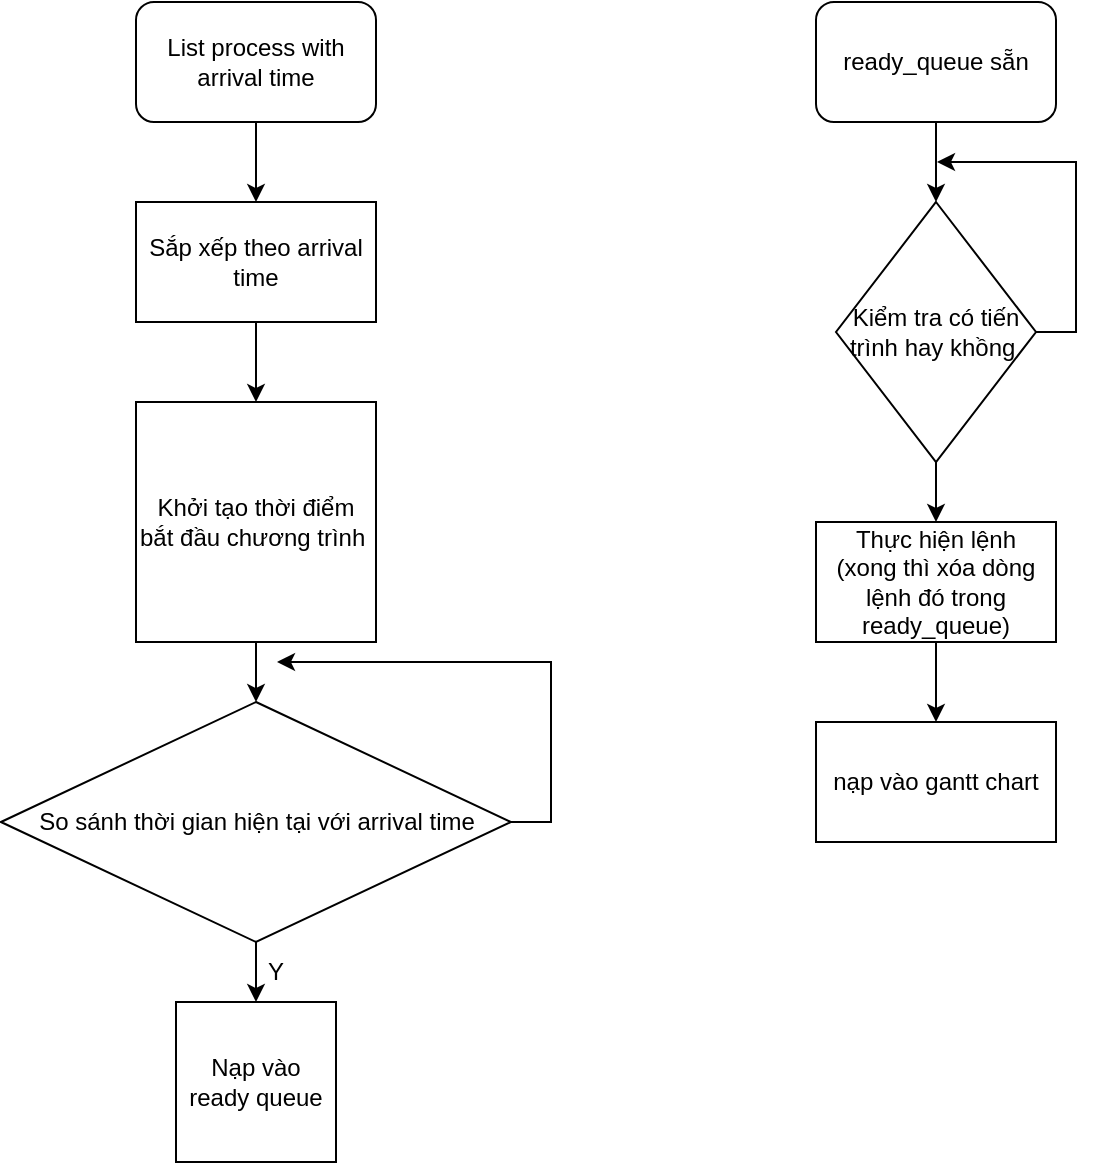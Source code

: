 <mxfile version="22.1.16" type="github">
  <diagram name="Page-1" id="xG1w_BEsiNUN7U1nyh4B">
    <mxGraphModel dx="1172" dy="674" grid="1" gridSize="10" guides="1" tooltips="1" connect="1" arrows="1" fold="1" page="1" pageScale="1" pageWidth="850" pageHeight="1100" math="0" shadow="0">
      <root>
        <mxCell id="0" />
        <mxCell id="1" parent="0" />
        <mxCell id="13hqANjlmZTeyRCX2zIn-5" style="edgeStyle=orthogonalEdgeStyle;rounded=0;orthogonalLoop=1;jettySize=auto;html=1;exitX=0.5;exitY=1;exitDx=0;exitDy=0;entryX=0.5;entryY=0;entryDx=0;entryDy=0;" edge="1" parent="1" source="13hqANjlmZTeyRCX2zIn-1" target="13hqANjlmZTeyRCX2zIn-4">
          <mxGeometry relative="1" as="geometry" />
        </mxCell>
        <mxCell id="13hqANjlmZTeyRCX2zIn-1" value="Sắp xếp theo arrival time" style="rounded=0;whiteSpace=wrap;html=1;" vertex="1" parent="1">
          <mxGeometry x="290" y="180" width="120" height="60" as="geometry" />
        </mxCell>
        <mxCell id="13hqANjlmZTeyRCX2zIn-3" style="edgeStyle=orthogonalEdgeStyle;rounded=0;orthogonalLoop=1;jettySize=auto;html=1;exitX=0.5;exitY=1;exitDx=0;exitDy=0;entryX=0.5;entryY=0;entryDx=0;entryDy=0;" edge="1" parent="1" source="13hqANjlmZTeyRCX2zIn-2" target="13hqANjlmZTeyRCX2zIn-1">
          <mxGeometry relative="1" as="geometry" />
        </mxCell>
        <mxCell id="13hqANjlmZTeyRCX2zIn-2" value="List process with arrival time" style="rounded=1;whiteSpace=wrap;html=1;" vertex="1" parent="1">
          <mxGeometry x="290" y="80" width="120" height="60" as="geometry" />
        </mxCell>
        <mxCell id="13hqANjlmZTeyRCX2zIn-7" style="edgeStyle=orthogonalEdgeStyle;rounded=0;orthogonalLoop=1;jettySize=auto;html=1;exitX=0.5;exitY=1;exitDx=0;exitDy=0;entryX=0.5;entryY=0;entryDx=0;entryDy=0;" edge="1" parent="1" source="13hqANjlmZTeyRCX2zIn-4" target="13hqANjlmZTeyRCX2zIn-6">
          <mxGeometry relative="1" as="geometry" />
        </mxCell>
        <mxCell id="13hqANjlmZTeyRCX2zIn-4" value="Khởi tạo thời điểm bắt đầu chương trình&amp;nbsp;" style="whiteSpace=wrap;html=1;aspect=fixed;" vertex="1" parent="1">
          <mxGeometry x="290" y="280" width="120" height="120" as="geometry" />
        </mxCell>
        <mxCell id="13hqANjlmZTeyRCX2zIn-10" style="edgeStyle=orthogonalEdgeStyle;rounded=0;orthogonalLoop=1;jettySize=auto;html=1;exitX=0.5;exitY=1;exitDx=0;exitDy=0;entryX=0.5;entryY=0;entryDx=0;entryDy=0;" edge="1" parent="1" source="13hqANjlmZTeyRCX2zIn-6" target="13hqANjlmZTeyRCX2zIn-9">
          <mxGeometry relative="1" as="geometry" />
        </mxCell>
        <mxCell id="13hqANjlmZTeyRCX2zIn-13" style="edgeStyle=orthogonalEdgeStyle;rounded=0;orthogonalLoop=1;jettySize=auto;html=1;exitX=1;exitY=0.5;exitDx=0;exitDy=0;" edge="1" parent="1" source="13hqANjlmZTeyRCX2zIn-6">
          <mxGeometry relative="1" as="geometry">
            <mxPoint x="360" y="410" as="targetPoint" />
          </mxGeometry>
        </mxCell>
        <mxCell id="13hqANjlmZTeyRCX2zIn-6" value="So sánh thời gian hiện tại với arrival time" style="rhombus;whiteSpace=wrap;html=1;" vertex="1" parent="1">
          <mxGeometry x="222.5" y="430" width="255" height="120" as="geometry" />
        </mxCell>
        <mxCell id="13hqANjlmZTeyRCX2zIn-9" value="Nạp vào ready queue" style="whiteSpace=wrap;html=1;aspect=fixed;" vertex="1" parent="1">
          <mxGeometry x="310" y="580" width="80" height="80" as="geometry" />
        </mxCell>
        <mxCell id="13hqANjlmZTeyRCX2zIn-11" value="Y" style="text;html=1;strokeColor=none;fillColor=none;align=center;verticalAlign=middle;whiteSpace=wrap;rounded=0;" vertex="1" parent="1">
          <mxGeometry x="330" y="550" width="60" height="30" as="geometry" />
        </mxCell>
        <mxCell id="13hqANjlmZTeyRCX2zIn-16" style="edgeStyle=orthogonalEdgeStyle;rounded=0;orthogonalLoop=1;jettySize=auto;html=1;exitX=0.5;exitY=1;exitDx=0;exitDy=0;entryX=0.5;entryY=0;entryDx=0;entryDy=0;" edge="1" parent="1" source="13hqANjlmZTeyRCX2zIn-14" target="13hqANjlmZTeyRCX2zIn-15">
          <mxGeometry relative="1" as="geometry" />
        </mxCell>
        <mxCell id="13hqANjlmZTeyRCX2zIn-14" value="ready_queue sẵn" style="rounded=1;whiteSpace=wrap;html=1;" vertex="1" parent="1">
          <mxGeometry x="630" y="80" width="120" height="60" as="geometry" />
        </mxCell>
        <mxCell id="13hqANjlmZTeyRCX2zIn-18" style="edgeStyle=orthogonalEdgeStyle;rounded=0;orthogonalLoop=1;jettySize=auto;html=1;exitX=0.5;exitY=1;exitDx=0;exitDy=0;entryX=0.5;entryY=0;entryDx=0;entryDy=0;" edge="1" parent="1" source="13hqANjlmZTeyRCX2zIn-15" target="13hqANjlmZTeyRCX2zIn-17">
          <mxGeometry relative="1" as="geometry" />
        </mxCell>
        <mxCell id="13hqANjlmZTeyRCX2zIn-19" style="edgeStyle=orthogonalEdgeStyle;rounded=0;orthogonalLoop=1;jettySize=auto;html=1;exitX=1;exitY=0.5;exitDx=0;exitDy=0;" edge="1" parent="1" source="13hqANjlmZTeyRCX2zIn-15">
          <mxGeometry relative="1" as="geometry">
            <mxPoint x="690" y="160" as="targetPoint" />
          </mxGeometry>
        </mxCell>
        <mxCell id="13hqANjlmZTeyRCX2zIn-15" value="Kiểm tra có tiến trình hay khồng&amp;nbsp;" style="rhombus;whiteSpace=wrap;html=1;" vertex="1" parent="1">
          <mxGeometry x="640" y="180" width="100" height="130" as="geometry" />
        </mxCell>
        <mxCell id="13hqANjlmZTeyRCX2zIn-20" style="edgeStyle=orthogonalEdgeStyle;rounded=0;orthogonalLoop=1;jettySize=auto;html=1;exitX=0.5;exitY=1;exitDx=0;exitDy=0;" edge="1" parent="1" source="13hqANjlmZTeyRCX2zIn-17" target="13hqANjlmZTeyRCX2zIn-21">
          <mxGeometry relative="1" as="geometry">
            <mxPoint x="690.353" y="440" as="targetPoint" />
          </mxGeometry>
        </mxCell>
        <mxCell id="13hqANjlmZTeyRCX2zIn-17" value="Thực hiện lệnh &lt;br&gt;(xong thì xóa dòng lệnh đó trong ready_queue)" style="rounded=0;whiteSpace=wrap;html=1;" vertex="1" parent="1">
          <mxGeometry x="630" y="340" width="120" height="60" as="geometry" />
        </mxCell>
        <mxCell id="13hqANjlmZTeyRCX2zIn-21" value="nạp vào gantt chart" style="rounded=0;whiteSpace=wrap;html=1;" vertex="1" parent="1">
          <mxGeometry x="630.003" y="440" width="120" height="60" as="geometry" />
        </mxCell>
      </root>
    </mxGraphModel>
  </diagram>
</mxfile>
